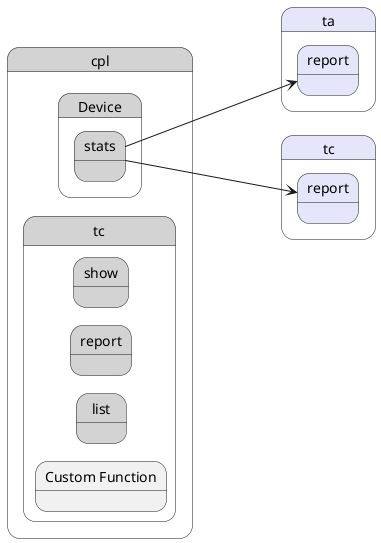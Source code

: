 @startuml
left to right direction


state "cpl" as cpl #lightgray {
state "tc" as cpltc #lightgray {
}
}


state cpltc #lightgray {
    state "Custom Function" as tcfunction {
    }
}

        state "cpl" as cpl #lightgray {
state "tc" as cpltc #lightgray {
state "list" as cpltclist #lightgray {
}
}
}


        state "cpl" as cpl #lightgray {
state "tc" as cpltc #lightgray {
state "report" as cpltcreport #lightgray {
}
}
}


        state "cpl" as cpl #lightgray {
state "tc" as cpltc #lightgray {
state "show" as cpltcshow #lightgray {
}
}
}





        state "cpl" as cpl #lightgray {
state "Device" as cpldevice #lightgray {
state "stats" as cpldevicestats #lightgray {
}
}
}

        
    state "ta" as ta #lavender {
state "report" as tareport #lavender {
}
}

    cpldevicestats ---> tareport
  
    state "tc" as tc #lavender {
state "report" as tcreport #lavender {
}
}

    cpldevicestats ---> tcreport
  



@enduml
